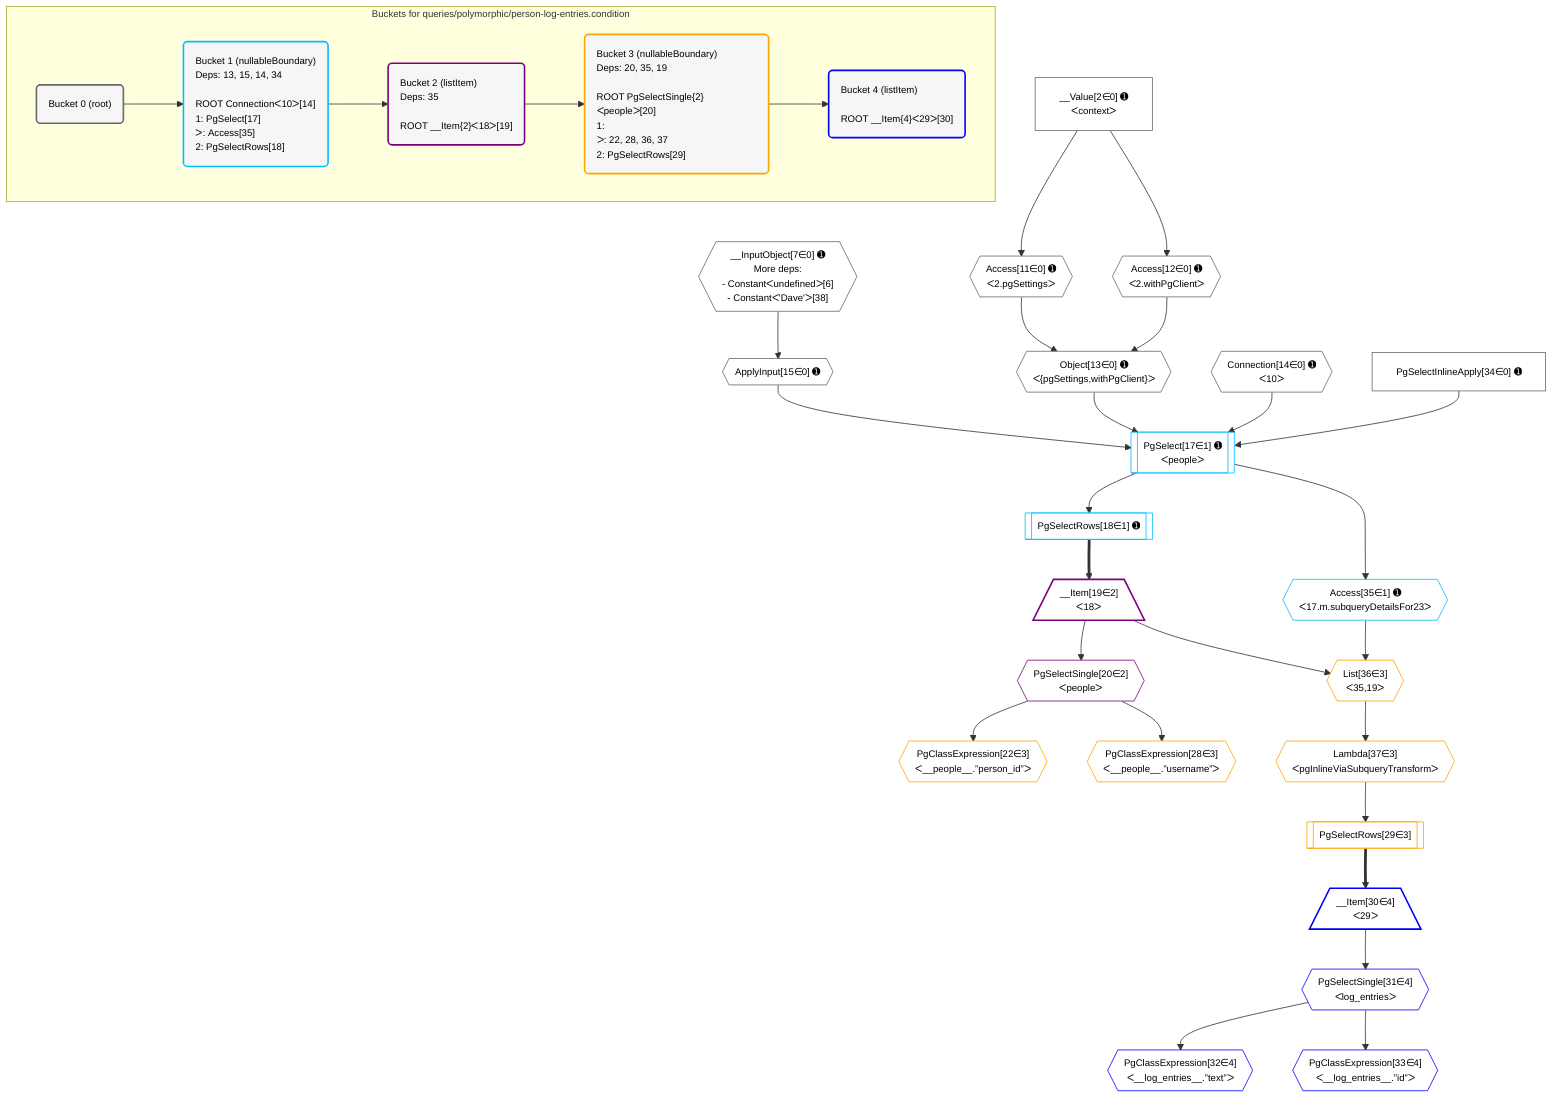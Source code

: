 %%{init: {'themeVariables': { 'fontSize': '12px'}}}%%
graph TD
    classDef path fill:#eee,stroke:#000,color:#000
    classDef plan fill:#fff,stroke-width:1px,color:#000
    classDef itemplan fill:#fff,stroke-width:2px,color:#000
    classDef unbatchedplan fill:#dff,stroke-width:1px,color:#000
    classDef sideeffectplan fill:#fcc,stroke-width:2px,color:#000
    classDef bucket fill:#f6f6f6,color:#000,stroke-width:2px,text-align:left

    subgraph "Buckets for queries/polymorphic/person-log-entries.condition"
    Bucket0("Bucket 0 (root)"):::bucket
    Bucket1("Bucket 1 (nullableBoundary)<br />Deps: 13, 15, 14, 34<br /><br />ROOT Connectionᐸ10ᐳ[14]<br />1: PgSelect[17]<br />ᐳ: Access[35]<br />2: PgSelectRows[18]"):::bucket
    Bucket2("Bucket 2 (listItem)<br />Deps: 35<br /><br />ROOT __Item{2}ᐸ18ᐳ[19]"):::bucket
    Bucket3("Bucket 3 (nullableBoundary)<br />Deps: 20, 35, 19<br /><br />ROOT PgSelectSingle{2}ᐸpeopleᐳ[20]<br />1: <br />ᐳ: 22, 28, 36, 37<br />2: PgSelectRows[29]"):::bucket
    Bucket4("Bucket 4 (listItem)<br /><br />ROOT __Item{4}ᐸ29ᐳ[30]"):::bucket
    end
    Bucket0 --> Bucket1
    Bucket1 --> Bucket2
    Bucket2 --> Bucket3
    Bucket3 --> Bucket4

    %% plan dependencies
    __InputObject7{{"__InputObject[7∈0] ➊<br />More deps:<br />- Constantᐸundefinedᐳ[6]<br />- Constantᐸ'Dave'ᐳ[38]"}}:::plan
    Object13{{"Object[13∈0] ➊<br />ᐸ{pgSettings,withPgClient}ᐳ"}}:::plan
    Access11{{"Access[11∈0] ➊<br />ᐸ2.pgSettingsᐳ"}}:::plan
    Access12{{"Access[12∈0] ➊<br />ᐸ2.withPgClientᐳ"}}:::plan
    Access11 & Access12 --> Object13
    __Value2["__Value[2∈0] ➊<br />ᐸcontextᐳ"]:::plan
    __Value2 --> Access11
    __Value2 --> Access12
    ApplyInput15{{"ApplyInput[15∈0] ➊"}}:::plan
    __InputObject7 --> ApplyInput15
    Connection14{{"Connection[14∈0] ➊<br />ᐸ10ᐳ"}}:::plan
    PgSelectInlineApply34["PgSelectInlineApply[34∈0] ➊"]:::plan
    PgSelect17[["PgSelect[17∈1] ➊<br />ᐸpeopleᐳ"]]:::plan
    Object13 & ApplyInput15 & Connection14 & PgSelectInlineApply34 --> PgSelect17
    PgSelectRows18[["PgSelectRows[18∈1] ➊"]]:::plan
    PgSelect17 --> PgSelectRows18
    Access35{{"Access[35∈1] ➊<br />ᐸ17.m.subqueryDetailsFor23ᐳ"}}:::plan
    PgSelect17 --> Access35
    __Item19[/"__Item[19∈2]<br />ᐸ18ᐳ"\]:::itemplan
    PgSelectRows18 ==> __Item19
    PgSelectSingle20{{"PgSelectSingle[20∈2]<br />ᐸpeopleᐳ"}}:::plan
    __Item19 --> PgSelectSingle20
    List36{{"List[36∈3]<br />ᐸ35,19ᐳ"}}:::plan
    Access35 & __Item19 --> List36
    PgClassExpression22{{"PgClassExpression[22∈3]<br />ᐸ__people__.”person_id”ᐳ"}}:::plan
    PgSelectSingle20 --> PgClassExpression22
    PgClassExpression28{{"PgClassExpression[28∈3]<br />ᐸ__people__.”username”ᐳ"}}:::plan
    PgSelectSingle20 --> PgClassExpression28
    PgSelectRows29[["PgSelectRows[29∈3]"]]:::plan
    Lambda37{{"Lambda[37∈3]<br />ᐸpgInlineViaSubqueryTransformᐳ"}}:::plan
    Lambda37 --> PgSelectRows29
    List36 --> Lambda37
    __Item30[/"__Item[30∈4]<br />ᐸ29ᐳ"\]:::itemplan
    PgSelectRows29 ==> __Item30
    PgSelectSingle31{{"PgSelectSingle[31∈4]<br />ᐸlog_entriesᐳ"}}:::plan
    __Item30 --> PgSelectSingle31
    PgClassExpression32{{"PgClassExpression[32∈4]<br />ᐸ__log_entries__.”text”ᐳ"}}:::plan
    PgSelectSingle31 --> PgClassExpression32
    PgClassExpression33{{"PgClassExpression[33∈4]<br />ᐸ__log_entries__.”id”ᐳ"}}:::plan
    PgSelectSingle31 --> PgClassExpression33

    %% define steps
    classDef bucket0 stroke:#696969
    class Bucket0,__Value2,__InputObject7,Access11,Access12,Object13,Connection14,ApplyInput15,PgSelectInlineApply34 bucket0
    classDef bucket1 stroke:#00bfff
    class Bucket1,PgSelect17,PgSelectRows18,Access35 bucket1
    classDef bucket2 stroke:#7f007f
    class Bucket2,__Item19,PgSelectSingle20 bucket2
    classDef bucket3 stroke:#ffa500
    class Bucket3,PgClassExpression22,PgClassExpression28,PgSelectRows29,List36,Lambda37 bucket3
    classDef bucket4 stroke:#0000ff
    class Bucket4,__Item30,PgSelectSingle31,PgClassExpression32,PgClassExpression33 bucket4